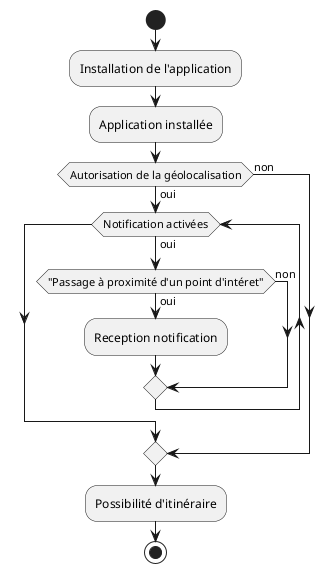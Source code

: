 @startuml Histoire_de_nos_villes

start

:Installation de l'application;
:Application installée;
if (Autorisation de la géolocalisation) then (oui)
    while (Notification activées) is (oui)
        
        if ("Passage à proximité d'un point d'intéret") then (oui)
            :Reception notification;
        else (non)

        endif
    endwhile
 else (non)
endif

:Possibilité d'itinéraire;

stop
@enduml




